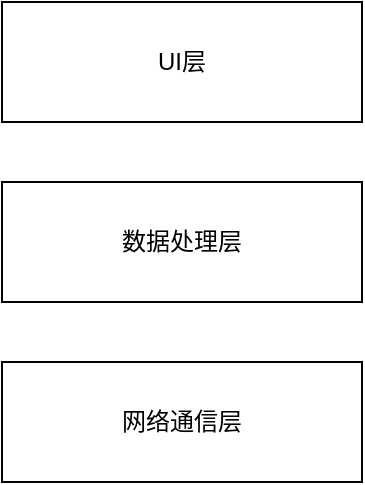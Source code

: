 <mxfile version="27.1.1">
  <diagram name="第 1 页" id="3cu35NO1a9RkYlvLexts">
    <mxGraphModel dx="620" dy="418" grid="1" gridSize="10" guides="1" tooltips="1" connect="1" arrows="1" fold="1" page="1" pageScale="1" pageWidth="827" pageHeight="1169" math="0" shadow="0">
      <root>
        <mxCell id="0" />
        <mxCell id="1" parent="0" />
        <mxCell id="CliKMEDj_C9YFRG2DEZx-1" value="UI层" style="rounded=0;whiteSpace=wrap;html=1;" parent="1" vertex="1">
          <mxGeometry x="120" y="260" width="180" height="60" as="geometry" />
        </mxCell>
        <mxCell id="ud_tyH6wRqJAzU2_hcFk-1" value="网络通信层" style="rounded=0;whiteSpace=wrap;html=1;" vertex="1" parent="1">
          <mxGeometry x="120" y="440" width="180" height="60" as="geometry" />
        </mxCell>
        <mxCell id="ud_tyH6wRqJAzU2_hcFk-2" value="数据处理层" style="rounded=0;whiteSpace=wrap;html=1;" vertex="1" parent="1">
          <mxGeometry x="120" y="350" width="180" height="60" as="geometry" />
        </mxCell>
      </root>
    </mxGraphModel>
  </diagram>
</mxfile>
